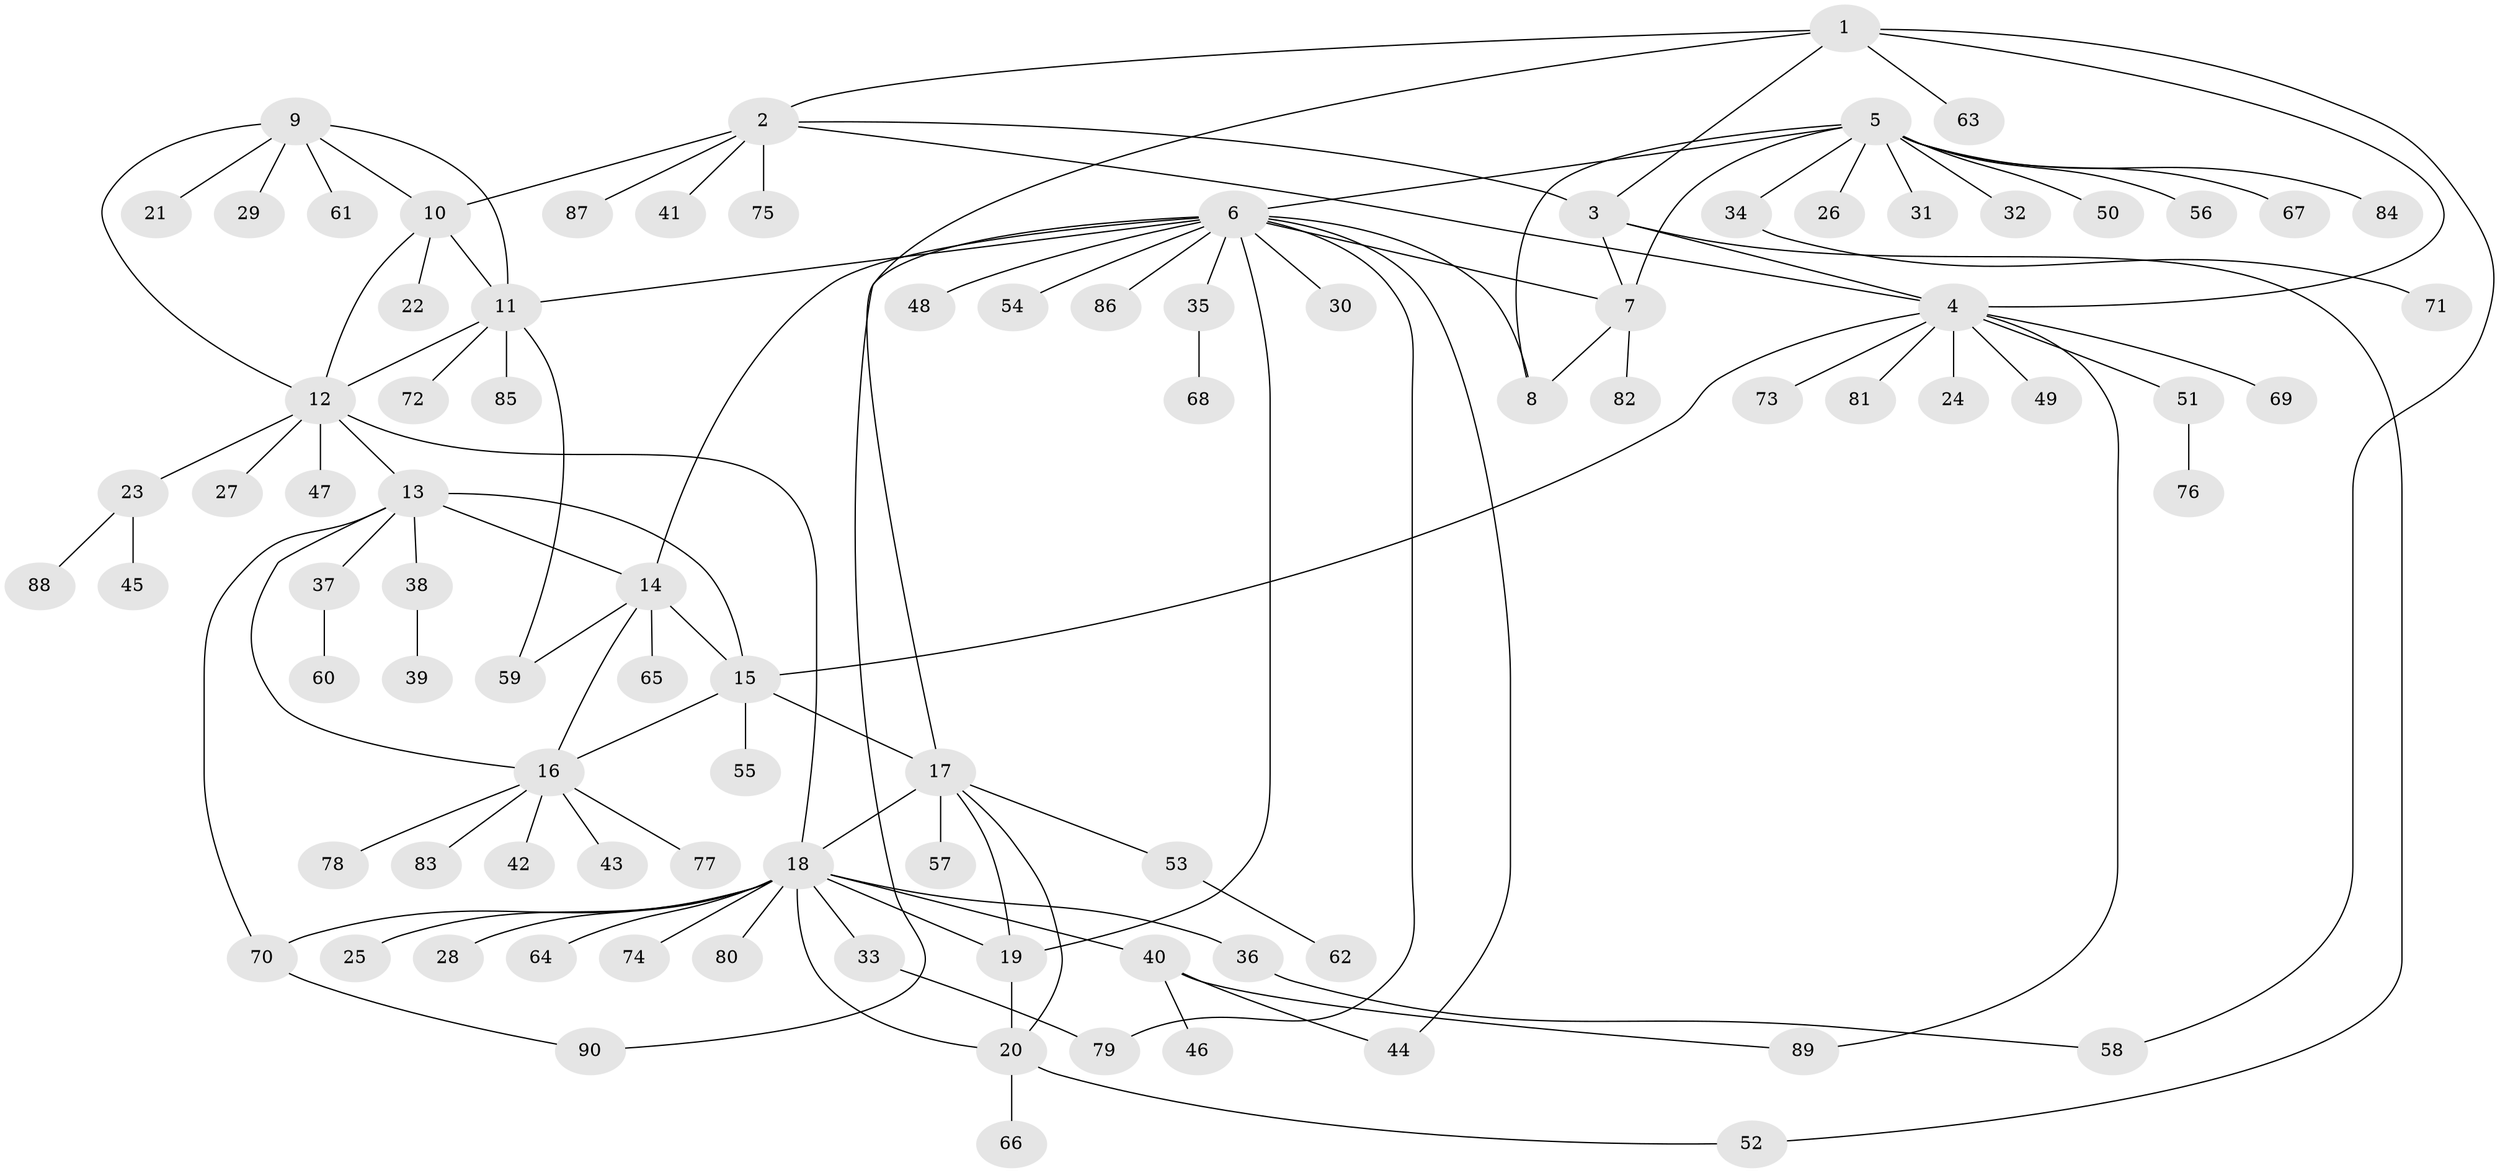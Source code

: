 // coarse degree distribution, {5: 0.25, 4: 0.10714285714285714, 6: 0.07142857142857142, 9: 0.03571428571428571, 2: 0.10714285714285714, 7: 0.07142857142857142, 3: 0.07142857142857142, 1: 0.2857142857142857}
// Generated by graph-tools (version 1.1) at 2025/52/03/04/25 22:52:29]
// undirected, 90 vertices, 118 edges
graph export_dot {
  node [color=gray90,style=filled];
  1;
  2;
  3;
  4;
  5;
  6;
  7;
  8;
  9;
  10;
  11;
  12;
  13;
  14;
  15;
  16;
  17;
  18;
  19;
  20;
  21;
  22;
  23;
  24;
  25;
  26;
  27;
  28;
  29;
  30;
  31;
  32;
  33;
  34;
  35;
  36;
  37;
  38;
  39;
  40;
  41;
  42;
  43;
  44;
  45;
  46;
  47;
  48;
  49;
  50;
  51;
  52;
  53;
  54;
  55;
  56;
  57;
  58;
  59;
  60;
  61;
  62;
  63;
  64;
  65;
  66;
  67;
  68;
  69;
  70;
  71;
  72;
  73;
  74;
  75;
  76;
  77;
  78;
  79;
  80;
  81;
  82;
  83;
  84;
  85;
  86;
  87;
  88;
  89;
  90;
  1 -- 2;
  1 -- 3;
  1 -- 4;
  1 -- 17;
  1 -- 58;
  1 -- 63;
  2 -- 3;
  2 -- 4;
  2 -- 10;
  2 -- 41;
  2 -- 75;
  2 -- 87;
  3 -- 4;
  3 -- 7;
  3 -- 52;
  4 -- 15;
  4 -- 24;
  4 -- 49;
  4 -- 51;
  4 -- 69;
  4 -- 73;
  4 -- 81;
  4 -- 89;
  5 -- 6;
  5 -- 7;
  5 -- 8;
  5 -- 26;
  5 -- 31;
  5 -- 32;
  5 -- 34;
  5 -- 50;
  5 -- 56;
  5 -- 67;
  5 -- 84;
  6 -- 7;
  6 -- 8;
  6 -- 11;
  6 -- 14;
  6 -- 19;
  6 -- 30;
  6 -- 35;
  6 -- 44;
  6 -- 48;
  6 -- 54;
  6 -- 79;
  6 -- 86;
  6 -- 90;
  7 -- 8;
  7 -- 82;
  9 -- 10;
  9 -- 11;
  9 -- 12;
  9 -- 21;
  9 -- 29;
  9 -- 61;
  10 -- 11;
  10 -- 12;
  10 -- 22;
  11 -- 12;
  11 -- 59;
  11 -- 72;
  11 -- 85;
  12 -- 13;
  12 -- 18;
  12 -- 23;
  12 -- 27;
  12 -- 47;
  13 -- 14;
  13 -- 15;
  13 -- 16;
  13 -- 37;
  13 -- 38;
  13 -- 70;
  14 -- 15;
  14 -- 16;
  14 -- 59;
  14 -- 65;
  15 -- 16;
  15 -- 17;
  15 -- 55;
  16 -- 42;
  16 -- 43;
  16 -- 77;
  16 -- 78;
  16 -- 83;
  17 -- 18;
  17 -- 19;
  17 -- 20;
  17 -- 53;
  17 -- 57;
  18 -- 19;
  18 -- 20;
  18 -- 25;
  18 -- 28;
  18 -- 33;
  18 -- 36;
  18 -- 40;
  18 -- 64;
  18 -- 70;
  18 -- 74;
  18 -- 80;
  19 -- 20;
  20 -- 52;
  20 -- 66;
  23 -- 45;
  23 -- 88;
  33 -- 79;
  34 -- 71;
  35 -- 68;
  36 -- 58;
  37 -- 60;
  38 -- 39;
  40 -- 44;
  40 -- 46;
  40 -- 89;
  51 -- 76;
  53 -- 62;
  70 -- 90;
}
